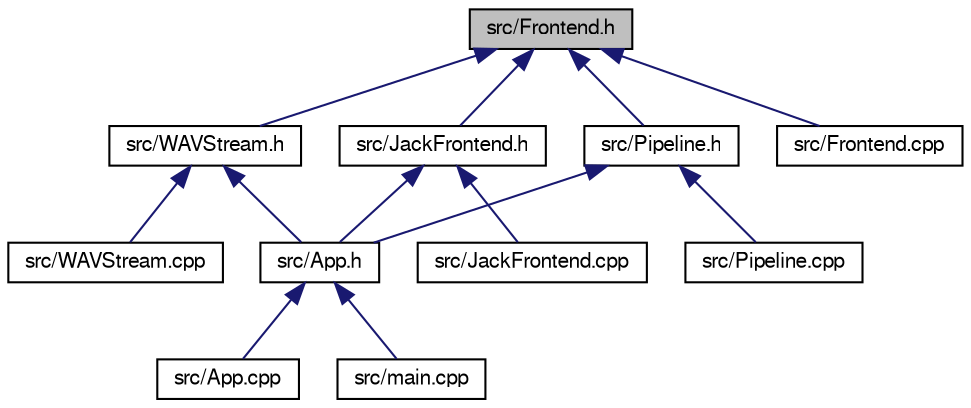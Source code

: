 digraph "src/Frontend.h"
{
  edge [fontname="FreeSans",fontsize="10",labelfontname="FreeSans",labelfontsize="10"];
  node [fontname="FreeSans",fontsize="10",shape=record];
  Node1 [label="src/Frontend.h",height=0.2,width=0.4,color="black", fillcolor="grey75", style="filled" fontcolor="black"];
  Node1 -> Node2 [dir="back",color="midnightblue",fontsize="10",style="solid",fontname="FreeSans"];
  Node2 [label="src/Pipeline.h",height=0.2,width=0.4,color="black", fillcolor="white", style="filled",URL="$_pipeline_8h.html",tooltip="Header file for the Pipeline class. "];
  Node2 -> Node3 [dir="back",color="midnightblue",fontsize="10",style="solid",fontname="FreeSans"];
  Node3 [label="src/App.h",height=0.2,width=0.4,color="black", fillcolor="white", style="filled",URL="$_app_8h.html",tooltip="Header file for the App class. "];
  Node3 -> Node4 [dir="back",color="midnightblue",fontsize="10",style="solid",fontname="FreeSans"];
  Node4 [label="src/App.cpp",height=0.2,width=0.4,color="black", fillcolor="white", style="filled",URL="$_app_8cpp.html",tooltip="Implementation file for the App class. "];
  Node3 -> Node5 [dir="back",color="midnightblue",fontsize="10",style="solid",fontname="FreeSans"];
  Node5 [label="src/main.cpp",height=0.2,width=0.4,color="black", fillcolor="white", style="filled",URL="$main_8cpp.html"];
  Node2 -> Node6 [dir="back",color="midnightblue",fontsize="10",style="solid",fontname="FreeSans"];
  Node6 [label="src/Pipeline.cpp",height=0.2,width=0.4,color="black", fillcolor="white", style="filled",URL="$_pipeline_8cpp.html",tooltip="Implementation file for the Pipeline class. "];
  Node1 -> Node7 [dir="back",color="midnightblue",fontsize="10",style="solid",fontname="FreeSans"];
  Node7 [label="src/WAVStream.h",height=0.2,width=0.4,color="black", fillcolor="white", style="filled",URL="$_w_a_v_stream_8h.html",tooltip="Header file for the WAVStream class. "];
  Node7 -> Node3 [dir="back",color="midnightblue",fontsize="10",style="solid",fontname="FreeSans"];
  Node7 -> Node8 [dir="back",color="midnightblue",fontsize="10",style="solid",fontname="FreeSans"];
  Node8 [label="src/WAVStream.cpp",height=0.2,width=0.4,color="black", fillcolor="white", style="filled",URL="$_w_a_v_stream_8cpp.html",tooltip="Implementation file for the WAVStream class. "];
  Node1 -> Node9 [dir="back",color="midnightblue",fontsize="10",style="solid",fontname="FreeSans"];
  Node9 [label="src/JackFrontend.h",height=0.2,width=0.4,color="black", fillcolor="white", style="filled",URL="$_jack_frontend_8h.html",tooltip="Header file for the JackFrontend class. "];
  Node9 -> Node3 [dir="back",color="midnightblue",fontsize="10",style="solid",fontname="FreeSans"];
  Node9 -> Node10 [dir="back",color="midnightblue",fontsize="10",style="solid",fontname="FreeSans"];
  Node10 [label="src/JackFrontend.cpp",height=0.2,width=0.4,color="black", fillcolor="white", style="filled",URL="$_jack_frontend_8cpp.html",tooltip="Implementation file for the JackFrontend class. "];
  Node1 -> Node11 [dir="back",color="midnightblue",fontsize="10",style="solid",fontname="FreeSans"];
  Node11 [label="src/Frontend.cpp",height=0.2,width=0.4,color="black", fillcolor="white", style="filled",URL="$_frontend_8cpp.html",tooltip="Implementation file for the Frontend class. "];
}
